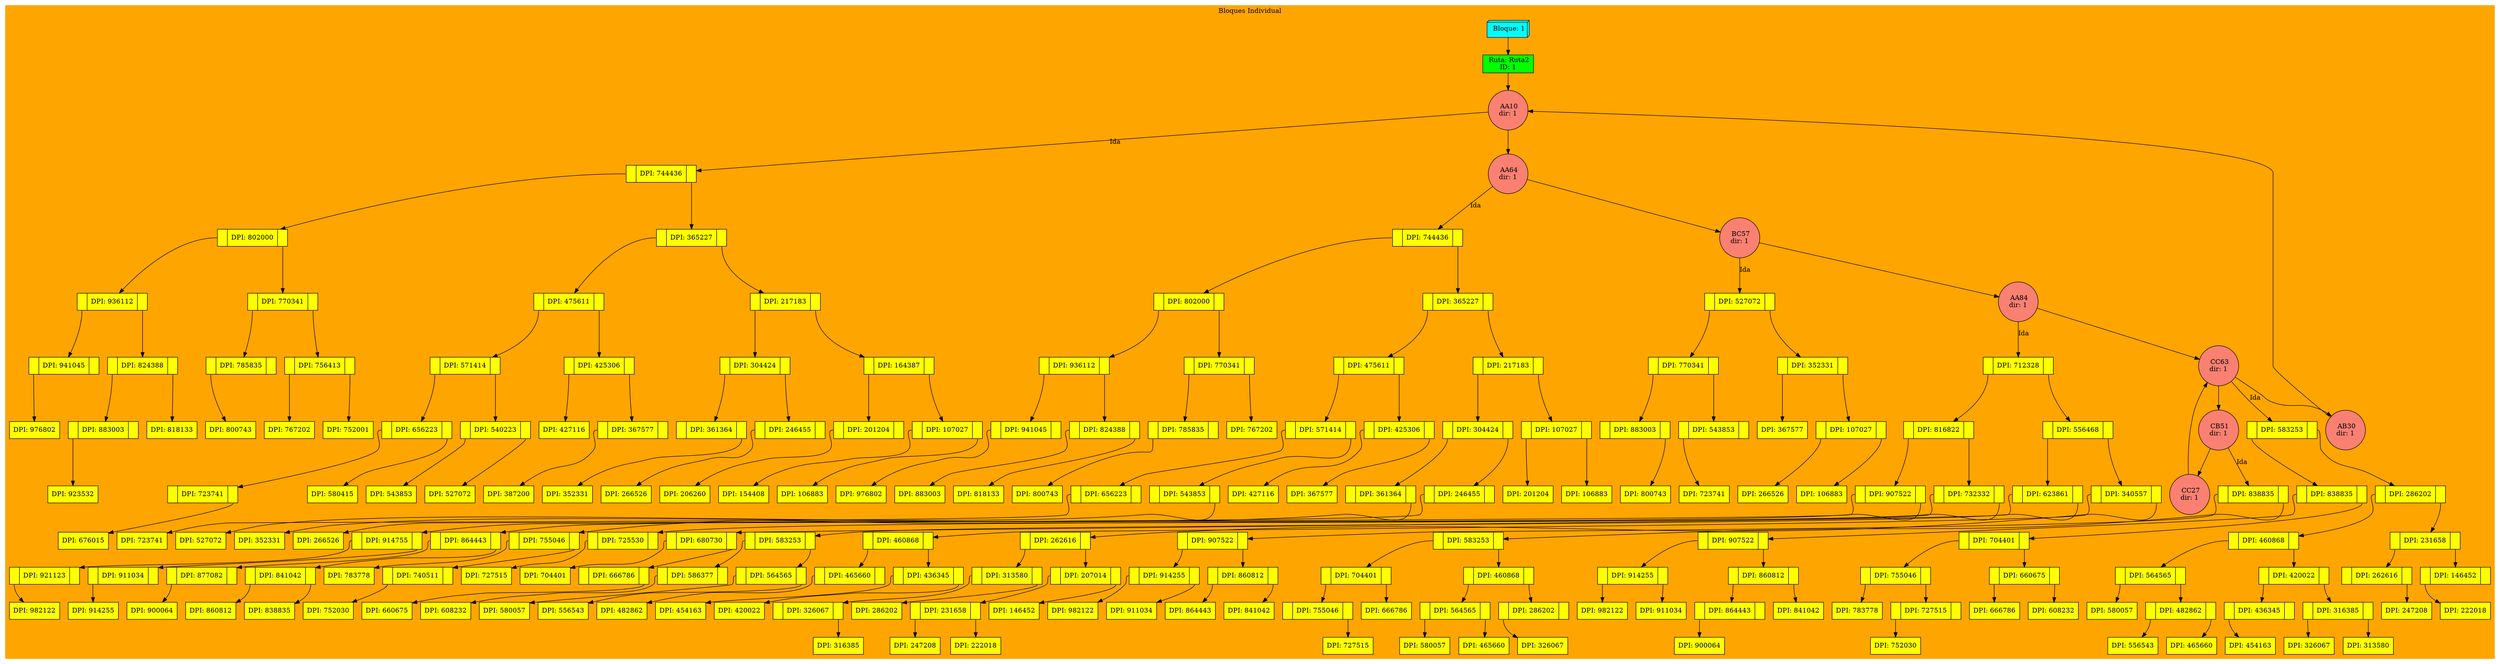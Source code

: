 digraph structs {
 node [shape=record];
 subgraph cluster_1 {
node [style=filled];
"NodoB1"
[ label=" Bloque: 1",shape=box3d,fillcolor=cyan];
"NodoL11"
[ label=" Ruta: Ruta2&#92;nID: 1",shape=box,fillcolor=green];
"NodoG1Ruta2AA10"
[ label=" AA10&#92;ndir: 1",shape=circle,fillcolor=salmon];
"NodoV5"[ label="<C1>| DPI: 744436|<C0>",fillcolor=yellow];
"NodoV0"[ label="<C1>| DPI: 365227|<C0>",fillcolor=yellow];
"NodoV18"[ label="<C1>| DPI: 217183|<C0>",fillcolor=yellow];
"NodoV31"[ label="<C1>| DPI: 164387|<C0>",fillcolor=yellow];
"NodoV22"[ label="<C1>| DPI: 107027|<C0>",fillcolor=yellow];
"NodoV25"[ label=" DPI: 106883",fillcolor=yellow];
NodoV22:C0->NodoV25
"NodoV39"[ label=" DPI: 154408",fillcolor=yellow];
NodoV22:C1->NodoV39
NodoV31:C0->NodoV22
"NodoV3"[ label="<C1>| DPI: 201204|<C0>",fillcolor=yellow];
"NodoV40"[ label=" DPI: 206260",fillcolor=yellow];
NodoV3:C1->NodoV40
NodoV31:C1->NodoV3
NodoV18:C0->NodoV31
"NodoV1"[ label="<C1>| DPI: 304424|<C0>",fillcolor=yellow];
"NodoV14"[ label="<C1>| DPI: 246455|<C0>",fillcolor=yellow];
"NodoV27"[ label=" DPI: 266526",fillcolor=yellow];
NodoV14:C1->NodoV27
NodoV1:C0->NodoV14
"NodoV10"[ label="<C1>| DPI: 361364|<C0>",fillcolor=yellow];
"NodoV26"[ label=" DPI: 352331",fillcolor=yellow];
NodoV10:C0->NodoV26
NodoV1:C1->NodoV10
NodoV18:C1->NodoV1
NodoV0:C0->NodoV18
"NodoV13"[ label="<C1>| DPI: 475611|<C0>",fillcolor=yellow];
"NodoV16"[ label="<C1>| DPI: 425306|<C0>",fillcolor=yellow];
"NodoV28"[ label="<C1>| DPI: 367577|<C0>",fillcolor=yellow];
"NodoV36"[ label=" DPI: 387200",fillcolor=yellow];
NodoV28:C1->NodoV36
NodoV16:C0->NodoV28
"NodoV8"[ label=" DPI: 427116",fillcolor=yellow];
NodoV16:C1->NodoV8
NodoV13:C0->NodoV16
"NodoV7"[ label="<C1>| DPI: 571414|<C0>",fillcolor=yellow];
"NodoV33"[ label="<C1>| DPI: 540223|<C0>",fillcolor=yellow];
"NodoV29"[ label=" DPI: 527072",fillcolor=yellow];
NodoV33:C0->NodoV29
"NodoV24"[ label=" DPI: 543853",fillcolor=yellow];
NodoV33:C1->NodoV24
NodoV7:C0->NodoV33
"NodoV11"[ label="<C1>| DPI: 656223|<C0>",fillcolor=yellow];
"NodoV35"[ label=" DPI: 580415",fillcolor=yellow];
NodoV11:C0->NodoV35
"NodoV30"[ label="<C1>| DPI: 723741|<C0>",fillcolor=yellow];
"NodoV37"[ label=" DPI: 676015",fillcolor=yellow];
NodoV30:C0->NodoV37
NodoV11:C1->NodoV30
NodoV7:C1->NodoV11
NodoV13:C1->NodoV7
NodoV0:C1->NodoV13
NodoV5:C0->NodoV0
"NodoV4"[ label="<C1>| DPI: 802000|<C0>",fillcolor=yellow];
"NodoV20"[ label="<C1>| DPI: 770341|<C0>",fillcolor=yellow];
"NodoV38"[ label="<C1>| DPI: 756413|<C0>",fillcolor=yellow];
"NodoV32"[ label=" DPI: 752001",fillcolor=yellow];
NodoV38:C0->NodoV32
"NodoV15"[ label=" DPI: 767202",fillcolor=yellow];
NodoV38:C1->NodoV15
NodoV20:C0->NodoV38
"NodoV6"[ label="<C1>| DPI: 785835|<C0>",fillcolor=yellow];
"NodoV23"[ label=" DPI: 800743",fillcolor=yellow];
NodoV6:C1->NodoV23
NodoV20:C1->NodoV6
NodoV4:C0->NodoV20
"NodoV9"[ label="<C1>| DPI: 936112|<C0>",fillcolor=yellow];
"NodoV17"[ label="<C1>| DPI: 824388|<C0>",fillcolor=yellow];
"NodoV19"[ label=" DPI: 818133",fillcolor=yellow];
NodoV17:C0->NodoV19
"NodoV21"[ label="<C1>| DPI: 883003|<C0>",fillcolor=yellow];
"NodoV34"[ label=" DPI: 923532",fillcolor=yellow];
NodoV21:C1->NodoV34
NodoV17:C1->NodoV21
NodoV9:C0->NodoV17
"NodoV2"[ label="<C1>| DPI: 941045|<C0>",fillcolor=yellow];
"NodoV12"[ label=" DPI: 976802",fillcolor=yellow];
NodoV2:C1->NodoV12
NodoV9:C1->NodoV2
NodoV4:C1->NodoV9
NodoV5:C1->NodoV4
"NodoG1Ruta2AA64"
[ label=" AA64&#92;ndir: 1",shape=circle,fillcolor=salmon];
"NodoV46"[ label="<C1>| DPI: 744436|<C0>",fillcolor=yellow];
"NodoV41"[ label="<C1>| DPI: 365227|<C0>",fillcolor=yellow];
"NodoV59"[ label="<C1>| DPI: 217183|<C0>",fillcolor=yellow];
"NodoV63"[ label="<C1>| DPI: 107027|<C0>",fillcolor=yellow];
"NodoV66"[ label=" DPI: 106883",fillcolor=yellow];
NodoV63:C0->NodoV66
"NodoV44"[ label=" DPI: 201204",fillcolor=yellow];
NodoV63:C1->NodoV44
NodoV59:C0->NodoV63
"NodoV42"[ label="<C1>| DPI: 304424|<C0>",fillcolor=yellow];
"NodoV55"[ label="<C1>| DPI: 246455|<C0>",fillcolor=yellow];
"NodoV68"[ label=" DPI: 266526",fillcolor=yellow];
NodoV55:C1->NodoV68
NodoV42:C0->NodoV55
"NodoV51"[ label="<C1>| DPI: 361364|<C0>",fillcolor=yellow];
"NodoV67"[ label=" DPI: 352331",fillcolor=yellow];
NodoV51:C0->NodoV67
NodoV42:C1->NodoV51
NodoV59:C1->NodoV42
NodoV41:C0->NodoV59
"NodoV54"[ label="<C1>| DPI: 475611|<C0>",fillcolor=yellow];
"NodoV57"[ label="<C1>| DPI: 425306|<C0>",fillcolor=yellow];
"NodoV69"[ label=" DPI: 367577",fillcolor=yellow];
NodoV57:C0->NodoV69
"NodoV49"[ label=" DPI: 427116",fillcolor=yellow];
NodoV57:C1->NodoV49
NodoV54:C0->NodoV57
"NodoV48"[ label="<C1>| DPI: 571414|<C0>",fillcolor=yellow];
"NodoV65"[ label="<C1>| DPI: 543853|<C0>",fillcolor=yellow];
"NodoV70"[ label=" DPI: 527072",fillcolor=yellow];
NodoV65:C0->NodoV70
NodoV48:C0->NodoV65
"NodoV52"[ label="<C1>| DPI: 656223|<C0>",fillcolor=yellow];
"NodoV71"[ label=" DPI: 723741",fillcolor=yellow];
NodoV52:C1->NodoV71
NodoV48:C1->NodoV52
NodoV54:C1->NodoV48
NodoV41:C1->NodoV54
NodoV46:C0->NodoV41
"NodoV45"[ label="<C1>| DPI: 802000|<C0>",fillcolor=yellow];
"NodoV61"[ label="<C1>| DPI: 770341|<C0>",fillcolor=yellow];
"NodoV56"[ label=" DPI: 767202",fillcolor=yellow];
NodoV61:C0->NodoV56
"NodoV47"[ label="<C1>| DPI: 785835|<C0>",fillcolor=yellow];
"NodoV64"[ label=" DPI: 800743",fillcolor=yellow];
NodoV47:C1->NodoV64
NodoV61:C1->NodoV47
NodoV45:C0->NodoV61
"NodoV50"[ label="<C1>| DPI: 936112|<C0>",fillcolor=yellow];
"NodoV58"[ label="<C1>| DPI: 824388|<C0>",fillcolor=yellow];
"NodoV60"[ label=" DPI: 818133",fillcolor=yellow];
NodoV58:C0->NodoV60
"NodoV62"[ label=" DPI: 883003",fillcolor=yellow];
NodoV58:C1->NodoV62
NodoV50:C0->NodoV58
"NodoV43"[ label="<C1>| DPI: 941045|<C0>",fillcolor=yellow];
"NodoV53"[ label=" DPI: 976802",fillcolor=yellow];
NodoV43:C1->NodoV53
NodoV50:C1->NodoV43
NodoV45:C1->NodoV50
NodoV46:C1->NodoV45
"NodoG1Ruta2BC57"
[ label=" BC57&#92;ndir: 1",shape=circle,fillcolor=salmon];
"NodoV81"[ label="<C1>| DPI: 527072|<C0>",fillcolor=yellow];
"NodoV78"[ label="<C1>| DPI: 352331|<C0>",fillcolor=yellow];
"NodoV74"[ label="<C1>| DPI: 107027|<C0>",fillcolor=yellow];
"NodoV77"[ label=" DPI: 106883",fillcolor=yellow];
NodoV74:C0->NodoV77
"NodoV79"[ label=" DPI: 266526",fillcolor=yellow];
NodoV74:C1->NodoV79
NodoV78:C0->NodoV74
"NodoV80"[ label=" DPI: 367577",fillcolor=yellow];
NodoV78:C1->NodoV80
NodoV81:C0->NodoV78
"NodoV72"[ label="<C1>| DPI: 770341|<C0>",fillcolor=yellow];
"NodoV76"[ label="<C1>| DPI: 543853|<C0>",fillcolor=yellow];
"NodoV82"[ label=" DPI: 723741",fillcolor=yellow];
NodoV76:C1->NodoV82
NodoV72:C0->NodoV76
"NodoV73"[ label="<C1>| DPI: 883003|<C0>",fillcolor=yellow];
"NodoV75"[ label=" DPI: 800743",fillcolor=yellow];
NodoV73:C0->NodoV75
NodoV72:C1->NodoV73
NodoV81:C1->NodoV72
"NodoG1Ruta2AA84"
[ label=" AA84&#92;ndir: 1",shape=circle,fillcolor=salmon];
"NodoV85"[ label="<C1>| DPI: 712328|<C0>",fillcolor=yellow];
"NodoV84"[ label="<C1>| DPI: 556468|<C0>",fillcolor=yellow];
"NodoV83"[ label="<C1>| DPI: 340557|<C0>",fillcolor=yellow];
"NodoV116"[ label="<C1>| DPI: 262616|<C0>",fillcolor=yellow];
"NodoV92"[ label="<C1>| DPI: 207014|<C0>",fillcolor=yellow];
"NodoV118"[ label=" DPI: 146452",fillcolor=yellow];
NodoV92:C0->NodoV118
"NodoV119"[ label="<C1>| DPI: 231658|<C0>",fillcolor=yellow];
"NodoV122"[ label=" DPI: 222018",fillcolor=yellow];
NodoV119:C0->NodoV122
"NodoV126"[ label=" DPI: 247208",fillcolor=yellow];
NodoV119:C1->NodoV126
NodoV92:C1->NodoV119
NodoV116:C0->NodoV92
"NodoV128"[ label="<C1>| DPI: 313580|<C0>",fillcolor=yellow];
"NodoV102"[ label=" DPI: 286202",fillcolor=yellow];
NodoV128:C0->NodoV102
"NodoV108"[ label="<C1>| DPI: 326067|<C0>",fillcolor=yellow];
"NodoV131"[ label=" DPI: 316385",fillcolor=yellow];
NodoV108:C0->NodoV131
NodoV128:C1->NodoV108
NodoV116:C1->NodoV128
NodoV83:C0->NodoV116
"NodoV107"[ label="<C1>| DPI: 460868|<C0>",fillcolor=yellow];
"NodoV120"[ label="<C1>| DPI: 436345|<C0>",fillcolor=yellow];
"NodoV121"[ label=" DPI: 420022",fillcolor=yellow];
NodoV120:C0->NodoV121
"NodoV129"[ label=" DPI: 454163",fillcolor=yellow];
NodoV120:C1->NodoV129
NodoV107:C0->NodoV120
"NodoV106"[ label="<C1>| DPI: 465660|<C0>",fillcolor=yellow];
"NodoV132"[ label=" DPI: 482862",fillcolor=yellow];
NodoV106:C1->NodoV132
NodoV107:C1->NodoV106
NodoV83:C1->NodoV107
NodoV84:C0->NodoV83
"NodoV88"[ label="<C1>| DPI: 623861|<C0>",fillcolor=yellow];
"NodoV103"[ label="<C1>| DPI: 583253|<C0>",fillcolor=yellow];
"NodoV114"[ label="<C1>| DPI: 564565|<C0>",fillcolor=yellow];
"NodoV123"[ label=" DPI: 556543",fillcolor=yellow];
NodoV114:C0->NodoV123
"NodoV112"[ label=" DPI: 580057",fillcolor=yellow];
NodoV114:C1->NodoV112
NodoV103:C0->NodoV114
"NodoV90"[ label="<C1>| DPI: 586377|<C0>",fillcolor=yellow];
"NodoV127"[ label=" DPI: 608232",fillcolor=yellow];
NodoV90:C1->NodoV127
NodoV103:C1->NodoV90
NodoV88:C0->NodoV103
"NodoV89"[ label="<C1>| DPI: 680730|<C0>",fillcolor=yellow];
"NodoV101"[ label="<C1>| DPI: 666786|<C0>",fillcolor=yellow];
"NodoV117"[ label=" DPI: 660675",fillcolor=yellow];
NodoV101:C0->NodoV117
NodoV89:C0->NodoV101
"NodoV110"[ label=" DPI: 704401",fillcolor=yellow];
NodoV89:C1->NodoV110
NodoV88:C1->NodoV89
NodoV84:C1->NodoV88
NodoV85:C0->NodoV84
"NodoV87"[ label="<C1>| DPI: 816822|<C0>",fillcolor=yellow];
"NodoV95"[ label="<C1>| DPI: 732332|<C0>",fillcolor=yellow];
"NodoV86"[ label="<C1>| DPI: 725530|<C0>",fillcolor=yellow];
"NodoV115"[ label=" DPI: 727515",fillcolor=yellow];
NodoV86:C1->NodoV115
NodoV95:C0->NodoV86
"NodoV104"[ label="<C1>| DPI: 755046|<C0>",fillcolor=yellow];
"NodoV96"[ label="<C1>| DPI: 740511|<C0>",fillcolor=yellow];
"NodoV130"[ label=" DPI: 752030",fillcolor=yellow];
NodoV96:C1->NodoV130
NodoV104:C0->NodoV96
"NodoV124"[ label=" DPI: 783778",fillcolor=yellow];
NodoV104:C1->NodoV124
NodoV95:C1->NodoV104
NodoV87:C0->NodoV95
"NodoV98"[ label="<C1>| DPI: 907522|<C0>",fillcolor=yellow];
"NodoV97"[ label="<C1>| DPI: 864443|<C0>",fillcolor=yellow];
"NodoV113"[ label="<C1>| DPI: 841042|<C0>",fillcolor=yellow];
"NodoV100"[ label=" DPI: 838835",fillcolor=yellow];
NodoV113:C0->NodoV100
"NodoV105"[ label=" DPI: 860812",fillcolor=yellow];
NodoV113:C1->NodoV105
NodoV97:C0->NodoV113
"NodoV93"[ label="<C1>| DPI: 877082|<C0>",fillcolor=yellow];
"NodoV125"[ label=" DPI: 900064",fillcolor=yellow];
NodoV93:C1->NodoV125
NodoV97:C1->NodoV93
NodoV98:C0->NodoV97
"NodoV91"[ label="<C1>| DPI: 914755|<C0>",fillcolor=yellow];
"NodoV99"[ label="<C1>| DPI: 911034|<C0>",fillcolor=yellow];
"NodoV109"[ label=" DPI: 914255",fillcolor=yellow];
NodoV99:C1->NodoV109
NodoV91:C0->NodoV99
"NodoV94"[ label="<C1>| DPI: 921123|<C0>",fillcolor=yellow];
"NodoV111"[ label=" DPI: 982122",fillcolor=yellow];
NodoV94:C1->NodoV111
NodoV91:C1->NodoV94
NodoV98:C1->NodoV91
NodoV87:C1->NodoV98
NodoV85:C1->NodoV87
"NodoG1Ruta2CC63"
[ label=" CC63&#92;ndir: 1",shape=circle,fillcolor=salmon];
"NodoV139"[ label="<C1>| DPI: 583253|<C0>",fillcolor=yellow];
"NodoV138"[ label="<C1>| DPI: 286202|<C0>",fillcolor=yellow];
"NodoV155"[ label="<C1>| DPI: 231658|<C0>",fillcolor=yellow];
"NodoV154"[ label="<C1>| DPI: 146452|<C0>",fillcolor=yellow];
"NodoV158"[ label=" DPI: 222018",fillcolor=yellow];
NodoV154:C1->NodoV158
NodoV155:C0->NodoV154
"NodoV152"[ label="<C1>| DPI: 262616|<C0>",fillcolor=yellow];
"NodoV162"[ label=" DPI: 247208",fillcolor=yellow];
NodoV152:C0->NodoV162
NodoV155:C1->NodoV152
NodoV138:C0->NodoV155
"NodoV143"[ label="<C1>| DPI: 460868|<C0>",fillcolor=yellow];
"NodoV157"[ label="<C1>| DPI: 420022|<C0>",fillcolor=yellow];
"NodoV167"[ label="<C1>| DPI: 316385|<C0>",fillcolor=yellow];
"NodoV164"[ label=" DPI: 313580",fillcolor=yellow];
NodoV167:C0->NodoV164
"NodoV144"[ label=" DPI: 326067",fillcolor=yellow];
NodoV167:C1->NodoV144
NodoV157:C0->NodoV167
"NodoV156"[ label="<C1>| DPI: 436345|<C0>",fillcolor=yellow];
"NodoV165"[ label=" DPI: 454163",fillcolor=yellow];
NodoV156:C1->NodoV165
NodoV157:C1->NodoV156
NodoV143:C0->NodoV157
"NodoV150"[ label="<C1>| DPI: 564565|<C0>",fillcolor=yellow];
"NodoV168"[ label="<C1>| DPI: 482862|<C0>",fillcolor=yellow];
"NodoV142"[ label=" DPI: 465660",fillcolor=yellow];
NodoV168:C0->NodoV142
"NodoV159"[ label=" DPI: 556543",fillcolor=yellow];
NodoV168:C1->NodoV159
NodoV150:C0->NodoV168
"NodoV148"[ label=" DPI: 580057",fillcolor=yellow];
NodoV150:C1->NodoV148
NodoV143:C1->NodoV150
NodoV138:C1->NodoV143
NodoV139:C0->NodoV138
"NodoV136"[ label="<C1>| DPI: 838835|<C0>",fillcolor=yellow];
"NodoV146"[ label="<C1>| DPI: 704401|<C0>",fillcolor=yellow];
"NodoV153"[ label="<C1>| DPI: 660675|<C0>",fillcolor=yellow];
"NodoV163"[ label=" DPI: 608232",fillcolor=yellow];
NodoV153:C0->NodoV163
"NodoV137"[ label=" DPI: 666786",fillcolor=yellow];
NodoV153:C1->NodoV137
NodoV146:C0->NodoV153
"NodoV140"[ label="<C1>| DPI: 755046|<C0>",fillcolor=yellow];
"NodoV151"[ label="<C1>| DPI: 727515|<C0>",fillcolor=yellow];
"NodoV166"[ label=" DPI: 752030",fillcolor=yellow];
NodoV151:C1->NodoV166
NodoV140:C0->NodoV151
"NodoV160"[ label=" DPI: 783778",fillcolor=yellow];
NodoV140:C1->NodoV160
NodoV146:C1->NodoV140
NodoV136:C0->NodoV146
"NodoV134"[ label="<C1>| DPI: 907522|<C0>",fillcolor=yellow];
"NodoV141"[ label="<C1>| DPI: 860812|<C0>",fillcolor=yellow];
"NodoV149"[ label=" DPI: 841042",fillcolor=yellow];
NodoV141:C0->NodoV149
"NodoV133"[ label="<C1>| DPI: 864443|<C0>",fillcolor=yellow];
"NodoV161"[ label=" DPI: 900064",fillcolor=yellow];
NodoV133:C1->NodoV161
NodoV141:C1->NodoV133
NodoV134:C0->NodoV141
"NodoV145"[ label="<C1>| DPI: 914255|<C0>",fillcolor=yellow];
"NodoV135"[ label=" DPI: 911034",fillcolor=yellow];
NodoV145:C0->NodoV135
"NodoV147"[ label=" DPI: 982122",fillcolor=yellow];
NodoV145:C1->NodoV147
NodoV134:C1->NodoV145
NodoV136:C1->NodoV134
NodoV139:C1->NodoV136
"NodoG1Ruta2CB51"
[ label=" CB51&#92;ndir: 1",shape=circle,fillcolor=salmon];
"NodoV172"[ label="<C1>| DPI: 838835|<C0>",fillcolor=yellow];
"NodoV175"[ label="<C1>| DPI: 583253|<C0>",fillcolor=yellow];
"NodoV179"[ label="<C1>| DPI: 460868|<C0>",fillcolor=yellow];
"NodoV174"[ label="<C1>| DPI: 286202|<C0>",fillcolor=yellow];
"NodoV180"[ label=" DPI: 326067",fillcolor=yellow];
NodoV174:C1->NodoV180
NodoV179:C0->NodoV174
"NodoV186"[ label="<C1>| DPI: 564565|<C0>",fillcolor=yellow];
"NodoV178"[ label=" DPI: 465660",fillcolor=yellow];
NodoV186:C0->NodoV178
"NodoV184"[ label=" DPI: 580057",fillcolor=yellow];
NodoV186:C1->NodoV184
NodoV179:C1->NodoV186
NodoV175:C0->NodoV179
"NodoV182"[ label="<C1>| DPI: 704401|<C0>",fillcolor=yellow];
"NodoV173"[ label=" DPI: 666786",fillcolor=yellow];
NodoV182:C0->NodoV173
"NodoV176"[ label="<C1>| DPI: 755046|<C0>",fillcolor=yellow];
"NodoV187"[ label=" DPI: 727515",fillcolor=yellow];
NodoV176:C0->NodoV187
NodoV182:C1->NodoV176
NodoV175:C1->NodoV182
NodoV172:C0->NodoV175
"NodoV170"[ label="<C1>| DPI: 907522|<C0>",fillcolor=yellow];
"NodoV177"[ label="<C1>| DPI: 860812|<C0>",fillcolor=yellow];
"NodoV185"[ label=" DPI: 841042",fillcolor=yellow];
NodoV177:C0->NodoV185
"NodoV169"[ label=" DPI: 864443",fillcolor=yellow];
NodoV177:C1->NodoV169
NodoV170:C0->NodoV177
"NodoV181"[ label="<C1>| DPI: 914255|<C0>",fillcolor=yellow];
"NodoV171"[ label=" DPI: 911034",fillcolor=yellow];
NodoV181:C0->NodoV171
"NodoV183"[ label=" DPI: 982122",fillcolor=yellow];
NodoV181:C1->NodoV183
NodoV170:C1->NodoV181
NodoV172:C1->NodoV170
"NodoG1Ruta2CC27"
[ label=" CC27&#92;ndir: 1",shape=circle,fillcolor=salmon];
"NodoG1Ruta2CC63"
[ label=" CC63&#92;ndir: 1",shape=circle,fillcolor=salmon];
"NodoG1Ruta2AB30"
[ label=" AB30&#92;ndir: 1",shape=circle,fillcolor=salmon];
"NodoG1Ruta2AA10"
[ label=" AA10&#92;ndir: 1",shape=circle,fillcolor=salmon];
NodoB1 -> NodoL11;NodoL11 -> NodoG1Ruta2AA10;NodoG1Ruta2AA10 -> NodoG1Ruta2AA64;NodoG1Ruta2AA10 -> NodoV5[label="Ida"];NodoG1Ruta2AA64 -> NodoG1Ruta2BC57;NodoG1Ruta2AA64 -> NodoV46[label="Ida"];NodoG1Ruta2BC57 -> NodoG1Ruta2AA84;NodoG1Ruta2BC57 -> NodoV81[label="Ida"];NodoG1Ruta2AA84 -> NodoG1Ruta2CC63;NodoG1Ruta2AA84 -> NodoV85[label="Ida"];NodoG1Ruta2CC63 -> NodoG1Ruta2CB51;NodoG1Ruta2CC63 -> NodoV139[label="Ida"];NodoG1Ruta2CB51 -> NodoG1Ruta2CC27;NodoG1Ruta2CB51 -> NodoV172[label="Ida"];NodoG1Ruta2CC27 -> NodoG1Ruta2CC63;NodoG1Ruta2CC63 -> NodoG1Ruta2AB30;NodoG1Ruta2AB30 -> NodoG1Ruta2AA10;color="orange"
style ="filled, bold"
label ="Bloques Individual"
}
}